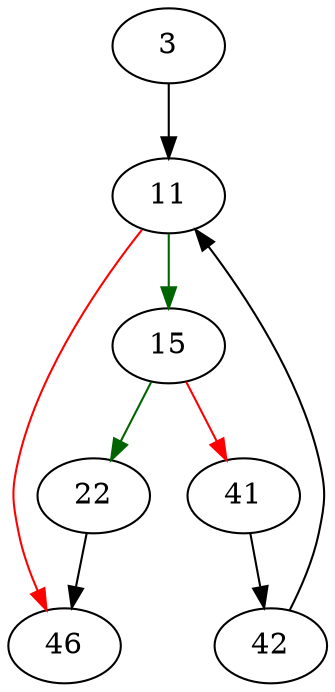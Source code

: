 strict digraph "renameTokenFind" {
	// Node definitions.
	3 [entry=true];
	11;
	15;
	46;
	22;
	41;
	42;

	// Edge definitions.
	3 -> 11;
	11 -> 15 [
		color=darkgreen
		cond=true
	];
	11 -> 46 [
		color=red
		cond=false
	];
	15 -> 22 [
		color=darkgreen
		cond=true
	];
	15 -> 41 [
		color=red
		cond=false
	];
	22 -> 46;
	41 -> 42;
	42 -> 11;
}